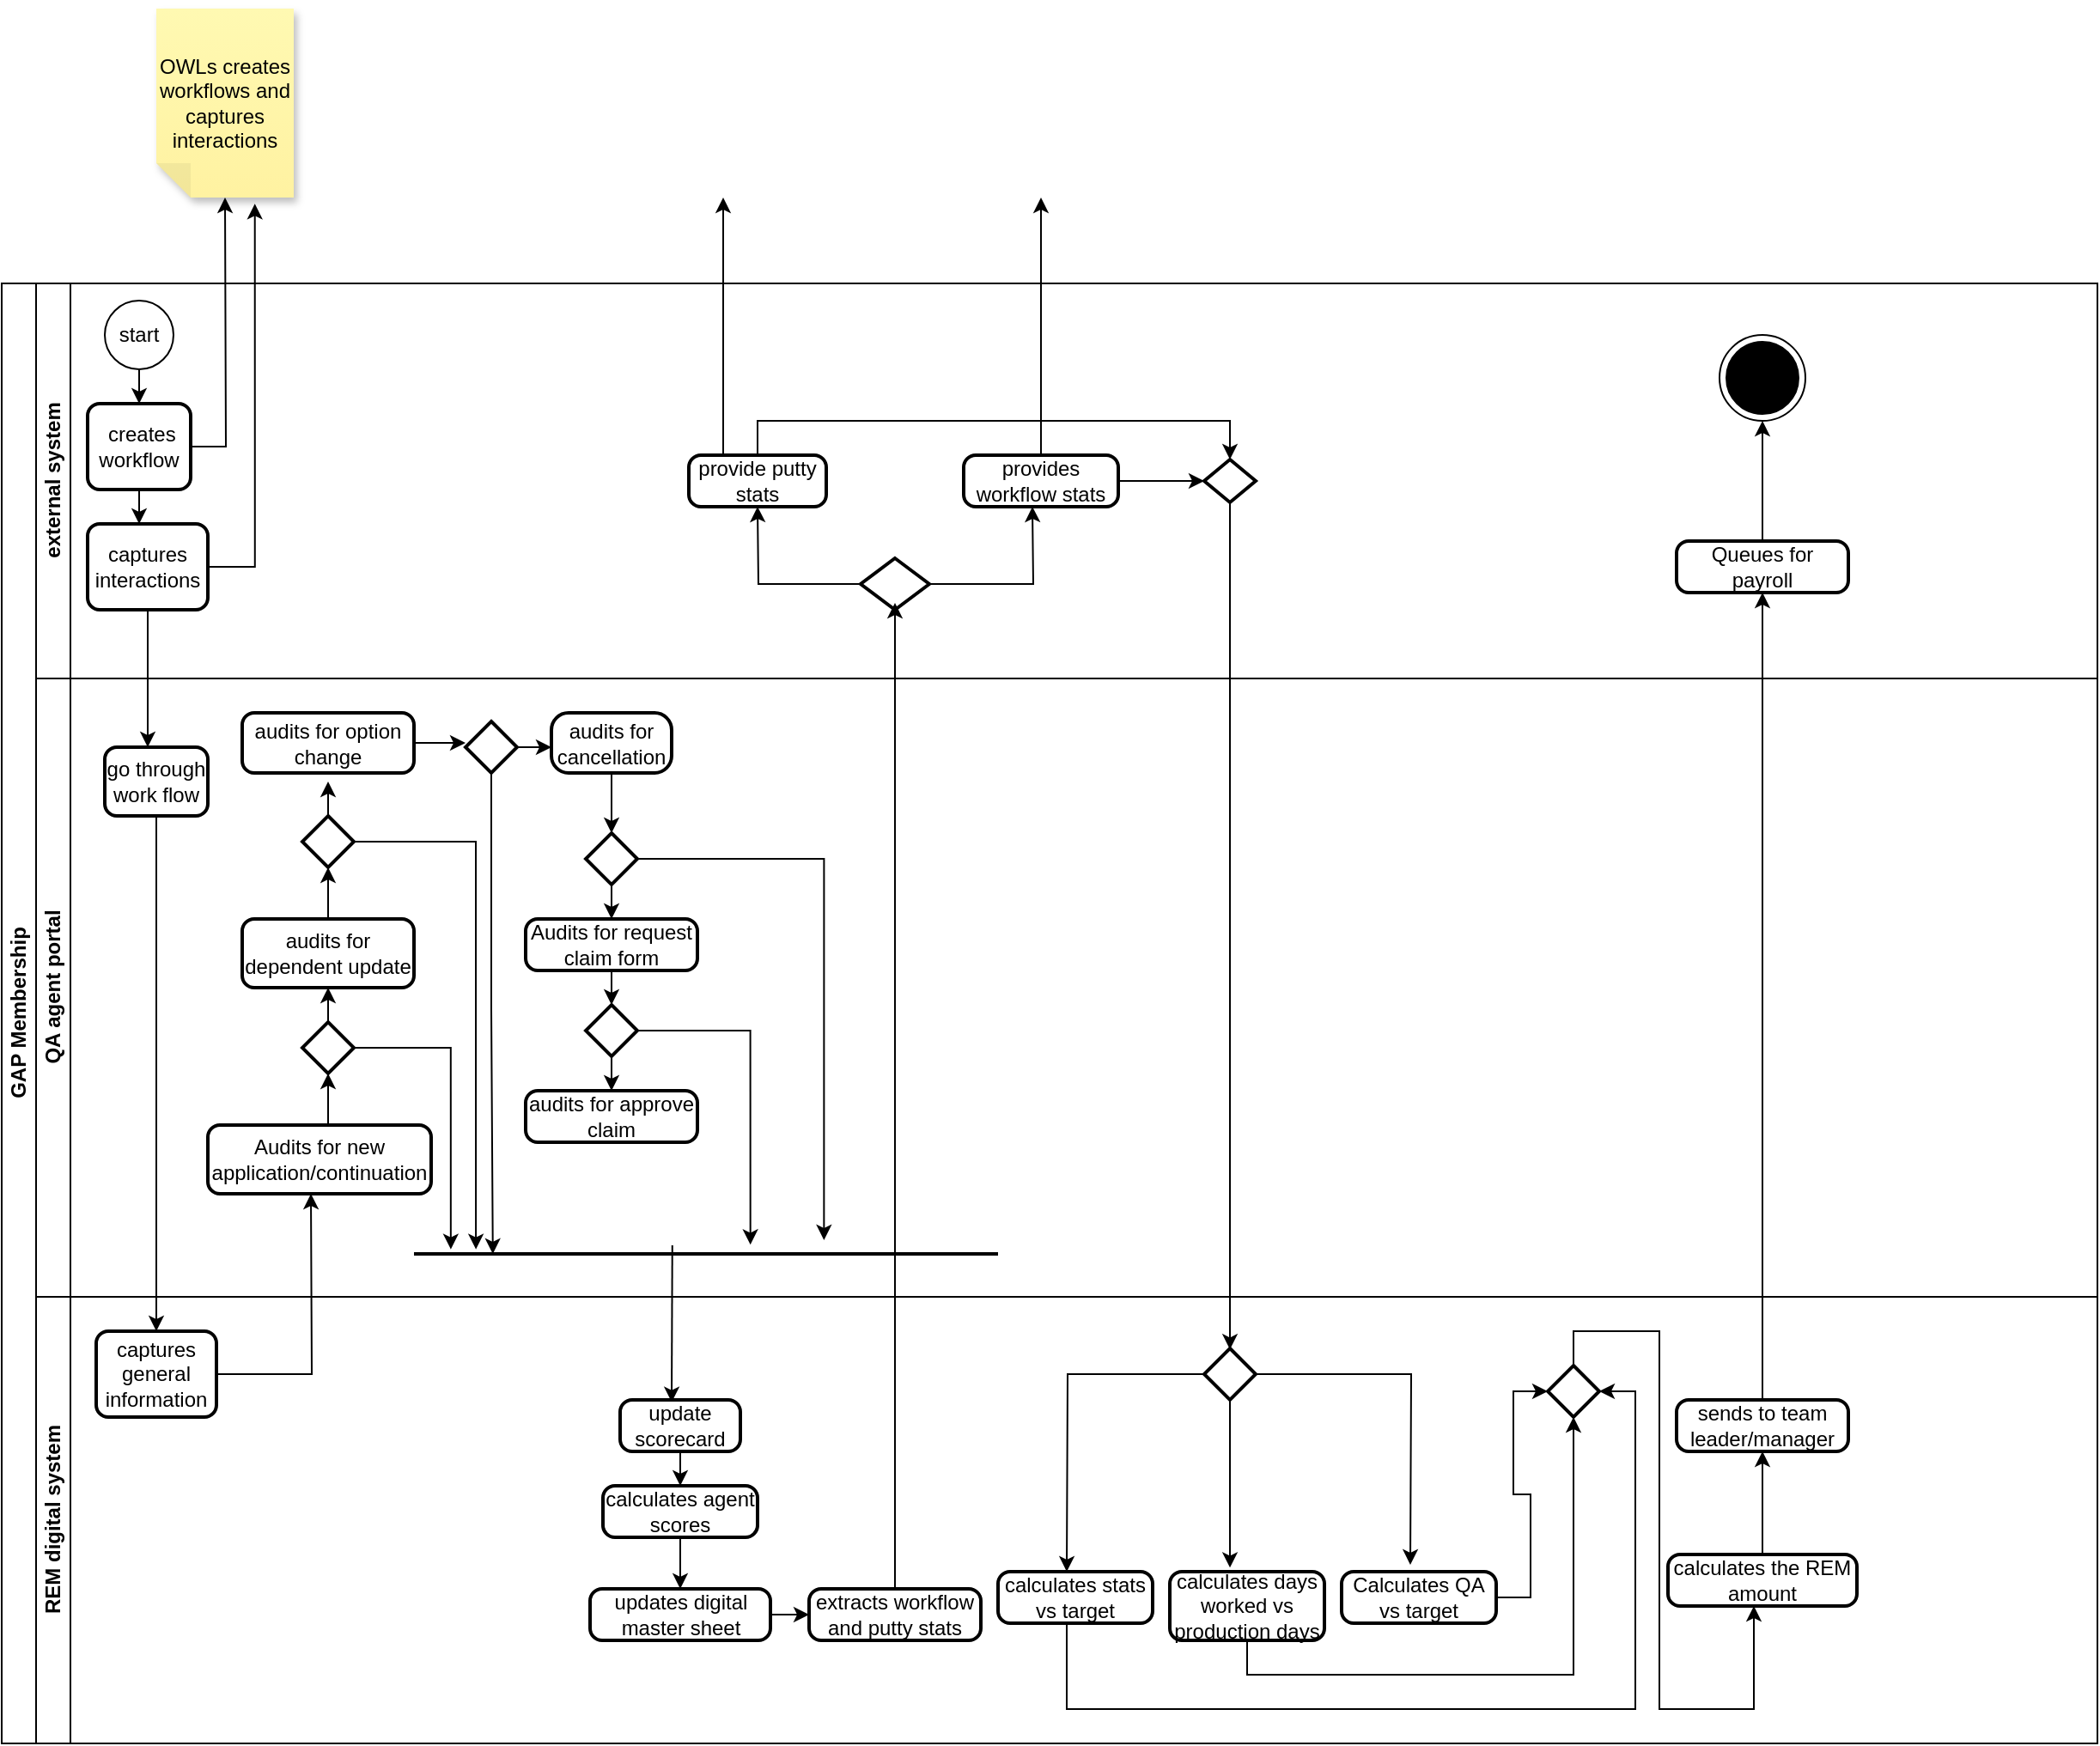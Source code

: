 <mxfile version="26.0.10">
  <diagram id="prtHgNgQTEPvFCAcTncT" name="Page-1">
    <mxGraphModel dx="1034" dy="1623" grid="1" gridSize="10" guides="1" tooltips="1" connect="1" arrows="1" fold="1" page="1" pageScale="1" pageWidth="827" pageHeight="1169" math="0" shadow="0">
      <root>
        <mxCell id="0" />
        <mxCell id="1" parent="0" />
        <mxCell id="dNxyNK7c78bLwvsdeMH5-19" value="GAP Membership" style="swimlane;html=1;childLayout=stackLayout;resizeParent=1;resizeParentMax=0;horizontal=0;startSize=20;horizontalStack=0;" parent="1" vertex="1">
          <mxGeometry x="120" y="120" width="1220" height="850" as="geometry" />
        </mxCell>
        <mxCell id="dNxyNK7c78bLwvsdeMH5-20" value="external system" style="swimlane;html=1;startSize=20;horizontal=0;" parent="dNxyNK7c78bLwvsdeMH5-19" vertex="1">
          <mxGeometry x="20" width="1200" height="230" as="geometry" />
        </mxCell>
        <mxCell id="fAiptgPwoaIp5djZWvxq-3" style="edgeStyle=orthogonalEdgeStyle;rounded=0;orthogonalLoop=1;jettySize=auto;html=1;exitX=0.5;exitY=1;exitDx=0;exitDy=0;entryX=0.5;entryY=0;entryDx=0;entryDy=0;" edge="1" parent="dNxyNK7c78bLwvsdeMH5-20" source="dNxyNK7c78bLwvsdeMH5-23" target="fAiptgPwoaIp5djZWvxq-2">
          <mxGeometry relative="1" as="geometry" />
        </mxCell>
        <mxCell id="dNxyNK7c78bLwvsdeMH5-23" value="start" style="ellipse;whiteSpace=wrap;html=1;" parent="dNxyNK7c78bLwvsdeMH5-20" vertex="1">
          <mxGeometry x="40" y="10" width="40" height="40" as="geometry" />
        </mxCell>
        <mxCell id="fAiptgPwoaIp5djZWvxq-4" style="edgeStyle=orthogonalEdgeStyle;rounded=0;orthogonalLoop=1;jettySize=auto;html=1;exitX=0.5;exitY=1;exitDx=0;exitDy=0;" edge="1" parent="dNxyNK7c78bLwvsdeMH5-20" source="fAiptgPwoaIp5djZWvxq-2">
          <mxGeometry relative="1" as="geometry">
            <mxPoint x="60" y="140" as="targetPoint" />
          </mxGeometry>
        </mxCell>
        <mxCell id="fAiptgPwoaIp5djZWvxq-11" style="edgeStyle=orthogonalEdgeStyle;rounded=0;orthogonalLoop=1;jettySize=auto;html=1;exitX=1;exitY=0.5;exitDx=0;exitDy=0;" edge="1" parent="dNxyNK7c78bLwvsdeMH5-20" source="fAiptgPwoaIp5djZWvxq-2">
          <mxGeometry relative="1" as="geometry">
            <mxPoint x="110" y="-50" as="targetPoint" />
          </mxGeometry>
        </mxCell>
        <mxCell id="fAiptgPwoaIp5djZWvxq-2" value="&amp;nbsp;creates workflow" style="rounded=1;whiteSpace=wrap;html=1;absoluteArcSize=1;arcSize=14;strokeWidth=2;" vertex="1" parent="dNxyNK7c78bLwvsdeMH5-20">
          <mxGeometry x="30" y="70" width="60" height="50" as="geometry" />
        </mxCell>
        <mxCell id="fAiptgPwoaIp5djZWvxq-6" style="edgeStyle=orthogonalEdgeStyle;rounded=0;orthogonalLoop=1;jettySize=auto;html=1;exitX=0.5;exitY=1;exitDx=0;exitDy=0;" edge="1" parent="dNxyNK7c78bLwvsdeMH5-20" source="fAiptgPwoaIp5djZWvxq-5">
          <mxGeometry relative="1" as="geometry">
            <mxPoint x="65" y="270" as="targetPoint" />
          </mxGeometry>
        </mxCell>
        <mxCell id="fAiptgPwoaIp5djZWvxq-5" value="captures interactions" style="rounded=1;whiteSpace=wrap;html=1;absoluteArcSize=1;arcSize=14;strokeWidth=2;" vertex="1" parent="dNxyNK7c78bLwvsdeMH5-20">
          <mxGeometry x="30" y="140" width="70" height="50" as="geometry" />
        </mxCell>
        <mxCell id="fAiptgPwoaIp5djZWvxq-65" style="edgeStyle=orthogonalEdgeStyle;rounded=0;orthogonalLoop=1;jettySize=auto;html=1;exitX=1;exitY=0.5;exitDx=0;exitDy=0;exitPerimeter=0;" edge="1" parent="dNxyNK7c78bLwvsdeMH5-20" source="fAiptgPwoaIp5djZWvxq-64">
          <mxGeometry relative="1" as="geometry">
            <mxPoint x="580" y="130" as="targetPoint" />
          </mxGeometry>
        </mxCell>
        <mxCell id="fAiptgPwoaIp5djZWvxq-66" style="edgeStyle=orthogonalEdgeStyle;rounded=0;orthogonalLoop=1;jettySize=auto;html=1;exitX=0;exitY=0.5;exitDx=0;exitDy=0;exitPerimeter=0;" edge="1" parent="dNxyNK7c78bLwvsdeMH5-20" source="fAiptgPwoaIp5djZWvxq-64">
          <mxGeometry relative="1" as="geometry">
            <mxPoint x="420" y="130" as="targetPoint" />
          </mxGeometry>
        </mxCell>
        <mxCell id="fAiptgPwoaIp5djZWvxq-64" value="" style="strokeWidth=2;html=1;shape=mxgraph.flowchart.decision;whiteSpace=wrap;" vertex="1" parent="dNxyNK7c78bLwvsdeMH5-20">
          <mxGeometry x="480" y="160" width="40" height="30" as="geometry" />
        </mxCell>
        <mxCell id="fAiptgPwoaIp5djZWvxq-77" style="edgeStyle=orthogonalEdgeStyle;rounded=0;orthogonalLoop=1;jettySize=auto;html=1;exitX=0.25;exitY=0;exitDx=0;exitDy=0;" edge="1" parent="dNxyNK7c78bLwvsdeMH5-20" source="fAiptgPwoaIp5djZWvxq-67">
          <mxGeometry relative="1" as="geometry">
            <mxPoint x="400" y="-50" as="targetPoint" />
          </mxGeometry>
        </mxCell>
        <mxCell id="fAiptgPwoaIp5djZWvxq-67" value="provide putty stats" style="rounded=1;whiteSpace=wrap;html=1;absoluteArcSize=1;arcSize=14;strokeWidth=2;" vertex="1" parent="dNxyNK7c78bLwvsdeMH5-20">
          <mxGeometry x="380" y="100" width="80" height="30" as="geometry" />
        </mxCell>
        <mxCell id="fAiptgPwoaIp5djZWvxq-74" style="edgeStyle=orthogonalEdgeStyle;rounded=0;orthogonalLoop=1;jettySize=auto;html=1;exitX=1;exitY=0.5;exitDx=0;exitDy=0;" edge="1" parent="dNxyNK7c78bLwvsdeMH5-20" source="fAiptgPwoaIp5djZWvxq-68">
          <mxGeometry relative="1" as="geometry">
            <mxPoint x="680" y="115" as="targetPoint" />
          </mxGeometry>
        </mxCell>
        <mxCell id="fAiptgPwoaIp5djZWvxq-76" style="edgeStyle=orthogonalEdgeStyle;rounded=0;orthogonalLoop=1;jettySize=auto;html=1;exitX=0.5;exitY=0;exitDx=0;exitDy=0;" edge="1" parent="dNxyNK7c78bLwvsdeMH5-20" source="fAiptgPwoaIp5djZWvxq-68">
          <mxGeometry relative="1" as="geometry">
            <mxPoint x="585" y="-50" as="targetPoint" />
          </mxGeometry>
        </mxCell>
        <mxCell id="fAiptgPwoaIp5djZWvxq-68" value="provides workflow stats" style="rounded=1;whiteSpace=wrap;html=1;absoluteArcSize=1;arcSize=14;strokeWidth=2;" vertex="1" parent="dNxyNK7c78bLwvsdeMH5-20">
          <mxGeometry x="540" y="100" width="90" height="30" as="geometry" />
        </mxCell>
        <mxCell id="fAiptgPwoaIp5djZWvxq-79" style="edgeStyle=orthogonalEdgeStyle;rounded=0;orthogonalLoop=1;jettySize=auto;html=1;exitX=0.5;exitY=1;exitDx=0;exitDy=0;exitPerimeter=0;" edge="1" parent="dNxyNK7c78bLwvsdeMH5-20" source="fAiptgPwoaIp5djZWvxq-73">
          <mxGeometry relative="1" as="geometry">
            <mxPoint x="695" y="620.667" as="targetPoint" />
          </mxGeometry>
        </mxCell>
        <mxCell id="fAiptgPwoaIp5djZWvxq-73" value="" style="strokeWidth=2;html=1;shape=mxgraph.flowchart.decision;whiteSpace=wrap;" vertex="1" parent="dNxyNK7c78bLwvsdeMH5-20">
          <mxGeometry x="680" y="102.5" width="30" height="25" as="geometry" />
        </mxCell>
        <mxCell id="fAiptgPwoaIp5djZWvxq-75" style="edgeStyle=orthogonalEdgeStyle;rounded=0;orthogonalLoop=1;jettySize=auto;html=1;exitX=0.5;exitY=0;exitDx=0;exitDy=0;entryX=0.5;entryY=0;entryDx=0;entryDy=0;entryPerimeter=0;" edge="1" parent="dNxyNK7c78bLwvsdeMH5-20" source="fAiptgPwoaIp5djZWvxq-67" target="fAiptgPwoaIp5djZWvxq-73">
          <mxGeometry relative="1" as="geometry" />
        </mxCell>
        <mxCell id="fAiptgPwoaIp5djZWvxq-106" style="edgeStyle=orthogonalEdgeStyle;rounded=0;orthogonalLoop=1;jettySize=auto;html=1;exitX=0.5;exitY=0;exitDx=0;exitDy=0;" edge="1" parent="dNxyNK7c78bLwvsdeMH5-20" source="fAiptgPwoaIp5djZWvxq-105">
          <mxGeometry relative="1" as="geometry">
            <mxPoint x="1005" y="80" as="targetPoint" />
          </mxGeometry>
        </mxCell>
        <mxCell id="fAiptgPwoaIp5djZWvxq-105" value="Queues for payroll" style="rounded=1;whiteSpace=wrap;html=1;absoluteArcSize=1;arcSize=14;strokeWidth=2;" vertex="1" parent="dNxyNK7c78bLwvsdeMH5-20">
          <mxGeometry x="955" y="150" width="100" height="30" as="geometry" />
        </mxCell>
        <mxCell id="fAiptgPwoaIp5djZWvxq-107" value="" style="ellipse;html=1;shape=endState;fillColor=strokeColor;" vertex="1" parent="dNxyNK7c78bLwvsdeMH5-20">
          <mxGeometry x="980" y="30" width="50" height="50" as="geometry" />
        </mxCell>
        <mxCell id="dNxyNK7c78bLwvsdeMH5-21" value="QA agent portal" style="swimlane;html=1;startSize=20;horizontal=0;" parent="dNxyNK7c78bLwvsdeMH5-19" vertex="1">
          <mxGeometry x="20" y="230" width="1200" height="360" as="geometry" />
        </mxCell>
        <mxCell id="fAiptgPwoaIp5djZWvxq-7" value="go through work flow" style="rounded=1;whiteSpace=wrap;html=1;absoluteArcSize=1;arcSize=14;strokeWidth=2;" vertex="1" parent="dNxyNK7c78bLwvsdeMH5-21">
          <mxGeometry x="40" y="40" width="60" height="40" as="geometry" />
        </mxCell>
        <mxCell id="fAiptgPwoaIp5djZWvxq-15" value="Audits for new application/continuation" style="rounded=1;whiteSpace=wrap;html=1;absoluteArcSize=1;arcSize=14;strokeWidth=2;" vertex="1" parent="dNxyNK7c78bLwvsdeMH5-21">
          <mxGeometry x="100" y="260" width="130" height="40" as="geometry" />
        </mxCell>
        <mxCell id="fAiptgPwoaIp5djZWvxq-20" style="edgeStyle=orthogonalEdgeStyle;rounded=0;orthogonalLoop=1;jettySize=auto;html=1;exitX=0.5;exitY=0;exitDx=0;exitDy=0;" edge="1" parent="dNxyNK7c78bLwvsdeMH5-21" source="fAiptgPwoaIp5djZWvxq-17">
          <mxGeometry relative="1" as="geometry">
            <mxPoint x="170" y="110" as="targetPoint" />
          </mxGeometry>
        </mxCell>
        <mxCell id="fAiptgPwoaIp5djZWvxq-17" value="audits for dependent update" style="rounded=1;whiteSpace=wrap;html=1;absoluteArcSize=1;arcSize=14;strokeWidth=2;" vertex="1" parent="dNxyNK7c78bLwvsdeMH5-21">
          <mxGeometry x="120" y="140" width="100" height="40" as="geometry" />
        </mxCell>
        <mxCell id="fAiptgPwoaIp5djZWvxq-26" style="edgeStyle=orthogonalEdgeStyle;rounded=0;orthogonalLoop=1;jettySize=auto;html=1;exitX=0;exitY=0.5;exitDx=0;exitDy=0;exitPerimeter=0;" edge="1" parent="dNxyNK7c78bLwvsdeMH5-21" source="fAiptgPwoaIp5djZWvxq-18">
          <mxGeometry relative="1" as="geometry">
            <mxPoint x="170" y="180" as="targetPoint" />
          </mxGeometry>
        </mxCell>
        <mxCell id="fAiptgPwoaIp5djZWvxq-18" value="" style="strokeWidth=2;html=1;shape=mxgraph.flowchart.decision;whiteSpace=wrap;direction=south;" vertex="1" parent="dNxyNK7c78bLwvsdeMH5-21">
          <mxGeometry x="155" y="200" width="30" height="30" as="geometry" />
        </mxCell>
        <mxCell id="fAiptgPwoaIp5djZWvxq-28" style="edgeStyle=orthogonalEdgeStyle;rounded=0;orthogonalLoop=1;jettySize=auto;html=1;exitX=0.5;exitY=0;exitDx=0;exitDy=0;exitPerimeter=0;" edge="1" parent="dNxyNK7c78bLwvsdeMH5-21" source="fAiptgPwoaIp5djZWvxq-21">
          <mxGeometry relative="1" as="geometry">
            <mxPoint x="170" y="60" as="targetPoint" />
          </mxGeometry>
        </mxCell>
        <mxCell id="fAiptgPwoaIp5djZWvxq-21" value="" style="strokeWidth=2;html=1;shape=mxgraph.flowchart.decision;whiteSpace=wrap;" vertex="1" parent="dNxyNK7c78bLwvsdeMH5-21">
          <mxGeometry x="155" y="80" width="30" height="30" as="geometry" />
        </mxCell>
        <mxCell id="fAiptgPwoaIp5djZWvxq-25" style="edgeStyle=orthogonalEdgeStyle;rounded=0;orthogonalLoop=1;jettySize=auto;html=1;exitX=0.5;exitY=0;exitDx=0;exitDy=0;entryX=1;entryY=0.5;entryDx=0;entryDy=0;entryPerimeter=0;" edge="1" parent="dNxyNK7c78bLwvsdeMH5-21" source="fAiptgPwoaIp5djZWvxq-15" target="fAiptgPwoaIp5djZWvxq-18">
          <mxGeometry relative="1" as="geometry" />
        </mxCell>
        <mxCell id="fAiptgPwoaIp5djZWvxq-30" style="edgeStyle=orthogonalEdgeStyle;rounded=0;orthogonalLoop=1;jettySize=auto;html=1;exitX=1;exitY=0.5;exitDx=0;exitDy=0;" edge="1" parent="dNxyNK7c78bLwvsdeMH5-21" source="fAiptgPwoaIp5djZWvxq-27">
          <mxGeometry relative="1" as="geometry">
            <mxPoint x="250" y="38" as="targetPoint" />
          </mxGeometry>
        </mxCell>
        <mxCell id="fAiptgPwoaIp5djZWvxq-27" value="audits for option change" style="rounded=1;whiteSpace=wrap;html=1;absoluteArcSize=1;arcSize=14;strokeWidth=2;" vertex="1" parent="dNxyNK7c78bLwvsdeMH5-21">
          <mxGeometry x="120" y="20" width="100" height="35" as="geometry" />
        </mxCell>
        <mxCell id="fAiptgPwoaIp5djZWvxq-36" style="edgeStyle=orthogonalEdgeStyle;rounded=0;orthogonalLoop=1;jettySize=auto;html=1;exitX=0.5;exitY=1;exitDx=0;exitDy=0;" edge="1" parent="dNxyNK7c78bLwvsdeMH5-21" source="fAiptgPwoaIp5djZWvxq-32">
          <mxGeometry relative="1" as="geometry">
            <mxPoint x="335" y="90" as="targetPoint" />
          </mxGeometry>
        </mxCell>
        <mxCell id="fAiptgPwoaIp5djZWvxq-32" value="audits for cancellation" style="rounded=1;whiteSpace=wrap;html=1;absoluteArcSize=1;arcSize=20;strokeWidth=2;" vertex="1" parent="dNxyNK7c78bLwvsdeMH5-21">
          <mxGeometry x="300" y="20" width="70" height="35" as="geometry" />
        </mxCell>
        <mxCell id="fAiptgPwoaIp5djZWvxq-35" style="edgeStyle=orthogonalEdgeStyle;rounded=0;orthogonalLoop=1;jettySize=auto;html=1;exitX=1;exitY=0.5;exitDx=0;exitDy=0;exitPerimeter=0;" edge="1" parent="dNxyNK7c78bLwvsdeMH5-21" source="fAiptgPwoaIp5djZWvxq-33">
          <mxGeometry relative="1" as="geometry">
            <mxPoint x="300" y="40" as="targetPoint" />
          </mxGeometry>
        </mxCell>
        <mxCell id="fAiptgPwoaIp5djZWvxq-48" style="edgeStyle=orthogonalEdgeStyle;rounded=0;orthogonalLoop=1;jettySize=auto;html=1;exitX=0.5;exitY=1;exitDx=0;exitDy=0;exitPerimeter=0;entryX=0.135;entryY=0.5;entryDx=0;entryDy=0;entryPerimeter=0;" edge="1" parent="dNxyNK7c78bLwvsdeMH5-21" source="fAiptgPwoaIp5djZWvxq-33" target="fAiptgPwoaIp5djZWvxq-47">
          <mxGeometry relative="1" as="geometry">
            <mxPoint x="265" y="320" as="targetPoint" />
          </mxGeometry>
        </mxCell>
        <mxCell id="fAiptgPwoaIp5djZWvxq-33" value="" style="strokeWidth=2;html=1;shape=mxgraph.flowchart.decision;whiteSpace=wrap;" vertex="1" parent="dNxyNK7c78bLwvsdeMH5-21">
          <mxGeometry x="250" y="25" width="30" height="30" as="geometry" />
        </mxCell>
        <mxCell id="fAiptgPwoaIp5djZWvxq-38" style="edgeStyle=orthogonalEdgeStyle;rounded=0;orthogonalLoop=1;jettySize=auto;html=1;exitX=0.5;exitY=1;exitDx=0;exitDy=0;exitPerimeter=0;" edge="1" parent="dNxyNK7c78bLwvsdeMH5-21" source="fAiptgPwoaIp5djZWvxq-37">
          <mxGeometry relative="1" as="geometry">
            <mxPoint x="335" y="140" as="targetPoint" />
          </mxGeometry>
        </mxCell>
        <mxCell id="fAiptgPwoaIp5djZWvxq-37" value="" style="strokeWidth=2;html=1;shape=mxgraph.flowchart.decision;whiteSpace=wrap;" vertex="1" parent="dNxyNK7c78bLwvsdeMH5-21">
          <mxGeometry x="320" y="90" width="30" height="30" as="geometry" />
        </mxCell>
        <mxCell id="fAiptgPwoaIp5djZWvxq-40" style="edgeStyle=orthogonalEdgeStyle;rounded=0;orthogonalLoop=1;jettySize=auto;html=1;exitX=0.5;exitY=1;exitDx=0;exitDy=0;" edge="1" parent="dNxyNK7c78bLwvsdeMH5-21" source="fAiptgPwoaIp5djZWvxq-39">
          <mxGeometry relative="1" as="geometry">
            <mxPoint x="335" y="190" as="targetPoint" />
          </mxGeometry>
        </mxCell>
        <mxCell id="fAiptgPwoaIp5djZWvxq-39" value="Audits for request claim form" style="rounded=1;whiteSpace=wrap;html=1;absoluteArcSize=1;arcSize=14;strokeWidth=2;" vertex="1" parent="dNxyNK7c78bLwvsdeMH5-21">
          <mxGeometry x="285" y="140" width="100" height="30" as="geometry" />
        </mxCell>
        <mxCell id="fAiptgPwoaIp5djZWvxq-42" style="edgeStyle=orthogonalEdgeStyle;rounded=0;orthogonalLoop=1;jettySize=auto;html=1;exitX=0.5;exitY=1;exitDx=0;exitDy=0;exitPerimeter=0;" edge="1" parent="dNxyNK7c78bLwvsdeMH5-21" source="fAiptgPwoaIp5djZWvxq-41">
          <mxGeometry relative="1" as="geometry">
            <mxPoint x="335" y="240" as="targetPoint" />
          </mxGeometry>
        </mxCell>
        <mxCell id="fAiptgPwoaIp5djZWvxq-41" value="" style="strokeWidth=2;html=1;shape=mxgraph.flowchart.decision;whiteSpace=wrap;" vertex="1" parent="dNxyNK7c78bLwvsdeMH5-21">
          <mxGeometry x="320" y="190" width="30" height="30" as="geometry" />
        </mxCell>
        <mxCell id="fAiptgPwoaIp5djZWvxq-43" value="audits for approve claim" style="rounded=1;whiteSpace=wrap;html=1;absoluteArcSize=1;arcSize=14;strokeWidth=2;" vertex="1" parent="dNxyNK7c78bLwvsdeMH5-21">
          <mxGeometry x="285" y="240" width="100" height="30" as="geometry" />
        </mxCell>
        <mxCell id="fAiptgPwoaIp5djZWvxq-47" value="" style="line;strokeWidth=2;html=1;" vertex="1" parent="dNxyNK7c78bLwvsdeMH5-21">
          <mxGeometry x="220" y="330" width="340" height="10" as="geometry" />
        </mxCell>
        <mxCell id="fAiptgPwoaIp5djZWvxq-49" style="edgeStyle=orthogonalEdgeStyle;rounded=0;orthogonalLoop=1;jettySize=auto;html=1;exitX=1;exitY=0.5;exitDx=0;exitDy=0;exitPerimeter=0;entryX=0.106;entryY=0.233;entryDx=0;entryDy=0;entryPerimeter=0;" edge="1" parent="dNxyNK7c78bLwvsdeMH5-21" source="fAiptgPwoaIp5djZWvxq-21" target="fAiptgPwoaIp5djZWvxq-47">
          <mxGeometry relative="1" as="geometry" />
        </mxCell>
        <mxCell id="fAiptgPwoaIp5djZWvxq-51" style="edgeStyle=orthogonalEdgeStyle;rounded=0;orthogonalLoop=1;jettySize=auto;html=1;exitX=0.5;exitY=0;exitDx=0;exitDy=0;exitPerimeter=0;entryX=0.063;entryY=0.233;entryDx=0;entryDy=0;entryPerimeter=0;" edge="1" parent="dNxyNK7c78bLwvsdeMH5-21" source="fAiptgPwoaIp5djZWvxq-18" target="fAiptgPwoaIp5djZWvxq-47">
          <mxGeometry relative="1" as="geometry" />
        </mxCell>
        <mxCell id="fAiptgPwoaIp5djZWvxq-52" style="edgeStyle=orthogonalEdgeStyle;rounded=0;orthogonalLoop=1;jettySize=auto;html=1;exitX=1;exitY=0.5;exitDx=0;exitDy=0;exitPerimeter=0;entryX=0.702;entryY=-0.3;entryDx=0;entryDy=0;entryPerimeter=0;" edge="1" parent="dNxyNK7c78bLwvsdeMH5-21" source="fAiptgPwoaIp5djZWvxq-37" target="fAiptgPwoaIp5djZWvxq-47">
          <mxGeometry relative="1" as="geometry" />
        </mxCell>
        <mxCell id="fAiptgPwoaIp5djZWvxq-53" style="edgeStyle=orthogonalEdgeStyle;rounded=0;orthogonalLoop=1;jettySize=auto;html=1;exitX=1;exitY=0.5;exitDx=0;exitDy=0;exitPerimeter=0;entryX=0.576;entryY=-0.033;entryDx=0;entryDy=0;entryPerimeter=0;" edge="1" parent="dNxyNK7c78bLwvsdeMH5-21" source="fAiptgPwoaIp5djZWvxq-41" target="fAiptgPwoaIp5djZWvxq-47">
          <mxGeometry relative="1" as="geometry" />
        </mxCell>
        <mxCell id="dNxyNK7c78bLwvsdeMH5-22" value="REM digital system" style="swimlane;html=1;startSize=20;horizontal=0;" parent="dNxyNK7c78bLwvsdeMH5-19" vertex="1">
          <mxGeometry x="20" y="590" width="1200" height="260" as="geometry" />
        </mxCell>
        <mxCell id="fAiptgPwoaIp5djZWvxq-9" value="captures general information" style="rounded=1;whiteSpace=wrap;html=1;absoluteArcSize=1;arcSize=14;strokeWidth=2;" vertex="1" parent="dNxyNK7c78bLwvsdeMH5-22">
          <mxGeometry x="35" y="20" width="70" height="50" as="geometry" />
        </mxCell>
        <mxCell id="fAiptgPwoaIp5djZWvxq-54" value="" style="endArrow=classic;html=1;rounded=0;exitX=0.457;exitY=1.367;exitDx=0;exitDy=0;exitPerimeter=0;" edge="1" parent="dNxyNK7c78bLwvsdeMH5-22">
          <mxGeometry width="50" height="50" relative="1" as="geometry">
            <mxPoint x="370.38" y="-30.0" as="sourcePoint" />
            <mxPoint x="370" y="61.333" as="targetPoint" />
          </mxGeometry>
        </mxCell>
        <mxCell id="fAiptgPwoaIp5djZWvxq-56" style="edgeStyle=orthogonalEdgeStyle;rounded=0;orthogonalLoop=1;jettySize=auto;html=1;exitX=0.5;exitY=1;exitDx=0;exitDy=0;" edge="1" parent="dNxyNK7c78bLwvsdeMH5-22" source="fAiptgPwoaIp5djZWvxq-57">
          <mxGeometry relative="1" as="geometry">
            <mxPoint x="375" y="110" as="targetPoint" />
          </mxGeometry>
        </mxCell>
        <mxCell id="fAiptgPwoaIp5djZWvxq-55" value="update scorecard" style="rounded=1;whiteSpace=wrap;html=1;absoluteArcSize=1;arcSize=14;strokeWidth=2;" vertex="1" parent="dNxyNK7c78bLwvsdeMH5-22">
          <mxGeometry x="340" y="60" width="70" height="30" as="geometry" />
        </mxCell>
        <mxCell id="fAiptgPwoaIp5djZWvxq-57" value="calculates agent scores" style="rounded=1;whiteSpace=wrap;html=1;absoluteArcSize=1;arcSize=14;strokeWidth=2;" vertex="1" parent="dNxyNK7c78bLwvsdeMH5-22">
          <mxGeometry x="330" y="110" width="90" height="30" as="geometry" />
        </mxCell>
        <mxCell id="fAiptgPwoaIp5djZWvxq-58" value="" style="edgeStyle=orthogonalEdgeStyle;rounded=0;orthogonalLoop=1;jettySize=auto;html=1;exitX=0.5;exitY=1;exitDx=0;exitDy=0;" edge="1" parent="dNxyNK7c78bLwvsdeMH5-22" source="fAiptgPwoaIp5djZWvxq-55" target="fAiptgPwoaIp5djZWvxq-57">
          <mxGeometry relative="1" as="geometry">
            <mxPoint x="515" y="820" as="targetPoint" />
            <mxPoint x="515" y="800" as="sourcePoint" />
          </mxGeometry>
        </mxCell>
        <mxCell id="fAiptgPwoaIp5djZWvxq-61" style="edgeStyle=orthogonalEdgeStyle;rounded=0;orthogonalLoop=1;jettySize=auto;html=1;exitX=1;exitY=0.5;exitDx=0;exitDy=0;" edge="1" parent="dNxyNK7c78bLwvsdeMH5-22" source="fAiptgPwoaIp5djZWvxq-60">
          <mxGeometry relative="1" as="geometry">
            <mxPoint x="450" y="185" as="targetPoint" />
          </mxGeometry>
        </mxCell>
        <mxCell id="fAiptgPwoaIp5djZWvxq-60" value="updates digital master sheet" style="rounded=1;whiteSpace=wrap;html=1;absoluteArcSize=1;arcSize=14;strokeWidth=2;" vertex="1" parent="dNxyNK7c78bLwvsdeMH5-22">
          <mxGeometry x="322.5" y="170" width="105" height="30" as="geometry" />
        </mxCell>
        <mxCell id="fAiptgPwoaIp5djZWvxq-59" style="edgeStyle=orthogonalEdgeStyle;rounded=0;orthogonalLoop=1;jettySize=auto;html=1;exitX=0.5;exitY=1;exitDx=0;exitDy=0;" edge="1" parent="dNxyNK7c78bLwvsdeMH5-22" source="fAiptgPwoaIp5djZWvxq-57" target="fAiptgPwoaIp5djZWvxq-60">
          <mxGeometry relative="1" as="geometry">
            <mxPoint x="375" y="160" as="targetPoint" />
          </mxGeometry>
        </mxCell>
        <mxCell id="fAiptgPwoaIp5djZWvxq-63" style="edgeStyle=orthogonalEdgeStyle;rounded=0;orthogonalLoop=1;jettySize=auto;html=1;exitX=0.5;exitY=0;exitDx=0;exitDy=0;" edge="1" parent="dNxyNK7c78bLwvsdeMH5-22" source="fAiptgPwoaIp5djZWvxq-62">
          <mxGeometry relative="1" as="geometry">
            <mxPoint x="500" y="-404" as="targetPoint" />
          </mxGeometry>
        </mxCell>
        <mxCell id="fAiptgPwoaIp5djZWvxq-62" value="extracts workflow and putty stats" style="rounded=1;whiteSpace=wrap;html=1;absoluteArcSize=1;arcSize=14;strokeWidth=2;" vertex="1" parent="dNxyNK7c78bLwvsdeMH5-22">
          <mxGeometry x="450" y="170" width="100" height="30" as="geometry" />
        </mxCell>
        <mxCell id="fAiptgPwoaIp5djZWvxq-81" style="edgeStyle=orthogonalEdgeStyle;rounded=0;orthogonalLoop=1;jettySize=auto;html=1;exitX=1;exitY=0.5;exitDx=0;exitDy=0;exitPerimeter=0;" edge="1" parent="dNxyNK7c78bLwvsdeMH5-22" source="fAiptgPwoaIp5djZWvxq-80">
          <mxGeometry relative="1" as="geometry">
            <mxPoint x="800" y="156" as="targetPoint" />
          </mxGeometry>
        </mxCell>
        <mxCell id="fAiptgPwoaIp5djZWvxq-83" style="edgeStyle=orthogonalEdgeStyle;rounded=0;orthogonalLoop=1;jettySize=auto;html=1;exitX=0;exitY=0.5;exitDx=0;exitDy=0;exitPerimeter=0;" edge="1" parent="dNxyNK7c78bLwvsdeMH5-22" source="fAiptgPwoaIp5djZWvxq-80">
          <mxGeometry relative="1" as="geometry">
            <mxPoint x="600" y="160" as="targetPoint" />
          </mxGeometry>
        </mxCell>
        <mxCell id="fAiptgPwoaIp5djZWvxq-80" value="" style="strokeWidth=2;html=1;shape=mxgraph.flowchart.decision;whiteSpace=wrap;" vertex="1" parent="dNxyNK7c78bLwvsdeMH5-22">
          <mxGeometry x="680" y="30" width="30" height="30" as="geometry" />
        </mxCell>
        <mxCell id="fAiptgPwoaIp5djZWvxq-90" style="edgeStyle=orthogonalEdgeStyle;rounded=0;orthogonalLoop=1;jettySize=auto;html=1;exitX=0.5;exitY=1;exitDx=0;exitDy=0;entryX=1;entryY=0.5;entryDx=0;entryDy=0;entryPerimeter=0;" edge="1" parent="dNxyNK7c78bLwvsdeMH5-22" source="fAiptgPwoaIp5djZWvxq-84" target="fAiptgPwoaIp5djZWvxq-93">
          <mxGeometry relative="1" as="geometry">
            <mxPoint x="930.667" y="70" as="targetPoint" />
            <Array as="points">
              <mxPoint x="600" y="240" />
              <mxPoint x="931" y="240" />
              <mxPoint x="931" y="55" />
            </Array>
          </mxGeometry>
        </mxCell>
        <mxCell id="fAiptgPwoaIp5djZWvxq-84" value="calculates stats vs target" style="rounded=1;whiteSpace=wrap;html=1;absoluteArcSize=1;arcSize=14;strokeWidth=2;" vertex="1" parent="dNxyNK7c78bLwvsdeMH5-22">
          <mxGeometry x="560" y="160" width="90" height="30" as="geometry" />
        </mxCell>
        <mxCell id="fAiptgPwoaIp5djZWvxq-85" value="calculates days worked vs production days" style="rounded=1;whiteSpace=wrap;html=1;absoluteArcSize=1;arcSize=14;strokeWidth=2;" vertex="1" parent="dNxyNK7c78bLwvsdeMH5-22">
          <mxGeometry x="660" y="160" width="90" height="40" as="geometry" />
        </mxCell>
        <mxCell id="fAiptgPwoaIp5djZWvxq-87" style="edgeStyle=orthogonalEdgeStyle;rounded=0;orthogonalLoop=1;jettySize=auto;html=1;exitX=0.5;exitY=1;exitDx=0;exitDy=0;exitPerimeter=0;entryX=0.389;entryY=-0.058;entryDx=0;entryDy=0;entryPerimeter=0;" edge="1" parent="dNxyNK7c78bLwvsdeMH5-22" source="fAiptgPwoaIp5djZWvxq-80" target="fAiptgPwoaIp5djZWvxq-85">
          <mxGeometry relative="1" as="geometry" />
        </mxCell>
        <mxCell id="fAiptgPwoaIp5djZWvxq-88" value="Calculates QA vs target" style="rounded=1;whiteSpace=wrap;html=1;absoluteArcSize=1;arcSize=14;strokeWidth=2;" vertex="1" parent="dNxyNK7c78bLwvsdeMH5-22">
          <mxGeometry x="760" y="160" width="90" height="30" as="geometry" />
        </mxCell>
        <mxCell id="fAiptgPwoaIp5djZWvxq-93" value="" style="strokeWidth=2;html=1;shape=mxgraph.flowchart.decision;whiteSpace=wrap;" vertex="1" parent="dNxyNK7c78bLwvsdeMH5-22">
          <mxGeometry x="880" y="40" width="30" height="30" as="geometry" />
        </mxCell>
        <mxCell id="fAiptgPwoaIp5djZWvxq-95" style="edgeStyle=orthogonalEdgeStyle;rounded=0;orthogonalLoop=1;jettySize=auto;html=1;exitX=0.5;exitY=1;exitDx=0;exitDy=0;entryX=0.5;entryY=1;entryDx=0;entryDy=0;entryPerimeter=0;" edge="1" parent="dNxyNK7c78bLwvsdeMH5-22" source="fAiptgPwoaIp5djZWvxq-85" target="fAiptgPwoaIp5djZWvxq-93">
          <mxGeometry relative="1" as="geometry" />
        </mxCell>
        <mxCell id="fAiptgPwoaIp5djZWvxq-97" style="edgeStyle=orthogonalEdgeStyle;rounded=0;orthogonalLoop=1;jettySize=auto;html=1;exitX=1;exitY=0.5;exitDx=0;exitDy=0;entryX=0;entryY=0.5;entryDx=0;entryDy=0;entryPerimeter=0;" edge="1" parent="dNxyNK7c78bLwvsdeMH5-22" source="fAiptgPwoaIp5djZWvxq-88" target="fAiptgPwoaIp5djZWvxq-93">
          <mxGeometry relative="1" as="geometry" />
        </mxCell>
        <mxCell id="fAiptgPwoaIp5djZWvxq-101" value="calculates the REM amount" style="rounded=1;whiteSpace=wrap;html=1;absoluteArcSize=1;arcSize=14;strokeWidth=2;" vertex="1" parent="dNxyNK7c78bLwvsdeMH5-22">
          <mxGeometry x="950" y="150" width="110" height="30" as="geometry" />
        </mxCell>
        <mxCell id="fAiptgPwoaIp5djZWvxq-100" style="edgeStyle=orthogonalEdgeStyle;rounded=0;orthogonalLoop=1;jettySize=auto;html=1;exitX=0.5;exitY=0;exitDx=0;exitDy=0;exitPerimeter=0;" edge="1" parent="dNxyNK7c78bLwvsdeMH5-22" source="fAiptgPwoaIp5djZWvxq-93" target="fAiptgPwoaIp5djZWvxq-101">
          <mxGeometry relative="1" as="geometry">
            <mxPoint x="980" y="200" as="targetPoint" />
            <Array as="points">
              <mxPoint x="895" y="20" />
              <mxPoint x="945" y="20" />
              <mxPoint x="945" y="240" />
              <mxPoint x="1000" y="240" />
            </Array>
          </mxGeometry>
        </mxCell>
        <mxCell id="fAiptgPwoaIp5djZWvxq-103" value="sends to team leader/manager" style="rounded=1;whiteSpace=wrap;html=1;absoluteArcSize=1;arcSize=14;strokeWidth=2;" vertex="1" parent="dNxyNK7c78bLwvsdeMH5-22">
          <mxGeometry x="955" y="60" width="100" height="30" as="geometry" />
        </mxCell>
        <mxCell id="fAiptgPwoaIp5djZWvxq-102" style="edgeStyle=orthogonalEdgeStyle;rounded=0;orthogonalLoop=1;jettySize=auto;html=1;exitX=0.5;exitY=0;exitDx=0;exitDy=0;" edge="1" parent="dNxyNK7c78bLwvsdeMH5-22" source="fAiptgPwoaIp5djZWvxq-101" target="fAiptgPwoaIp5djZWvxq-103">
          <mxGeometry relative="1" as="geometry">
            <mxPoint x="1005" y="90" as="targetPoint" />
          </mxGeometry>
        </mxCell>
        <mxCell id="fAiptgPwoaIp5djZWvxq-14" style="edgeStyle=orthogonalEdgeStyle;rounded=0;orthogonalLoop=1;jettySize=auto;html=1;exitX=1;exitY=0.5;exitDx=0;exitDy=0;" edge="1" parent="dNxyNK7c78bLwvsdeMH5-19" source="fAiptgPwoaIp5djZWvxq-9">
          <mxGeometry relative="1" as="geometry">
            <mxPoint x="180" y="530" as="targetPoint" />
          </mxGeometry>
        </mxCell>
        <mxCell id="fAiptgPwoaIp5djZWvxq-8" style="edgeStyle=orthogonalEdgeStyle;rounded=0;orthogonalLoop=1;jettySize=auto;html=1;exitX=0.5;exitY=1;exitDx=0;exitDy=0;entryX=0.5;entryY=0;entryDx=0;entryDy=0;" edge="1" parent="dNxyNK7c78bLwvsdeMH5-19" source="fAiptgPwoaIp5djZWvxq-7" target="fAiptgPwoaIp5djZWvxq-9">
          <mxGeometry relative="1" as="geometry">
            <mxPoint x="90" y="450" as="targetPoint" />
          </mxGeometry>
        </mxCell>
        <mxCell id="fAiptgPwoaIp5djZWvxq-104" style="edgeStyle=orthogonalEdgeStyle;rounded=0;orthogonalLoop=1;jettySize=auto;html=1;exitX=0.5;exitY=0;exitDx=0;exitDy=0;" edge="1" parent="dNxyNK7c78bLwvsdeMH5-19" source="fAiptgPwoaIp5djZWvxq-103" target="fAiptgPwoaIp5djZWvxq-105">
          <mxGeometry relative="1" as="geometry">
            <mxPoint x="1025" y="130" as="targetPoint" />
          </mxGeometry>
        </mxCell>
        <mxCell id="fAiptgPwoaIp5djZWvxq-12" value="OWLs creates workflows and captures interactions" style="shape=note;whiteSpace=wrap;html=1;backgroundOutline=1;fontColor=#000000;darkOpacity=0.05;fillColor=#FFF9B2;strokeColor=none;fillStyle=solid;direction=west;gradientDirection=north;gradientColor=#FFF2A1;shadow=1;size=20;pointerEvents=1;" vertex="1" parent="1">
          <mxGeometry x="210" y="-40" width="80" height="110" as="geometry" />
        </mxCell>
        <mxCell id="fAiptgPwoaIp5djZWvxq-13" style="edgeStyle=orthogonalEdgeStyle;rounded=0;orthogonalLoop=1;jettySize=auto;html=1;exitX=1;exitY=0.5;exitDx=0;exitDy=0;entryX=0.283;entryY=-0.033;entryDx=0;entryDy=0;entryPerimeter=0;" edge="1" parent="1" source="fAiptgPwoaIp5djZWvxq-5" target="fAiptgPwoaIp5djZWvxq-12">
          <mxGeometry relative="1" as="geometry" />
        </mxCell>
      </root>
    </mxGraphModel>
  </diagram>
</mxfile>
